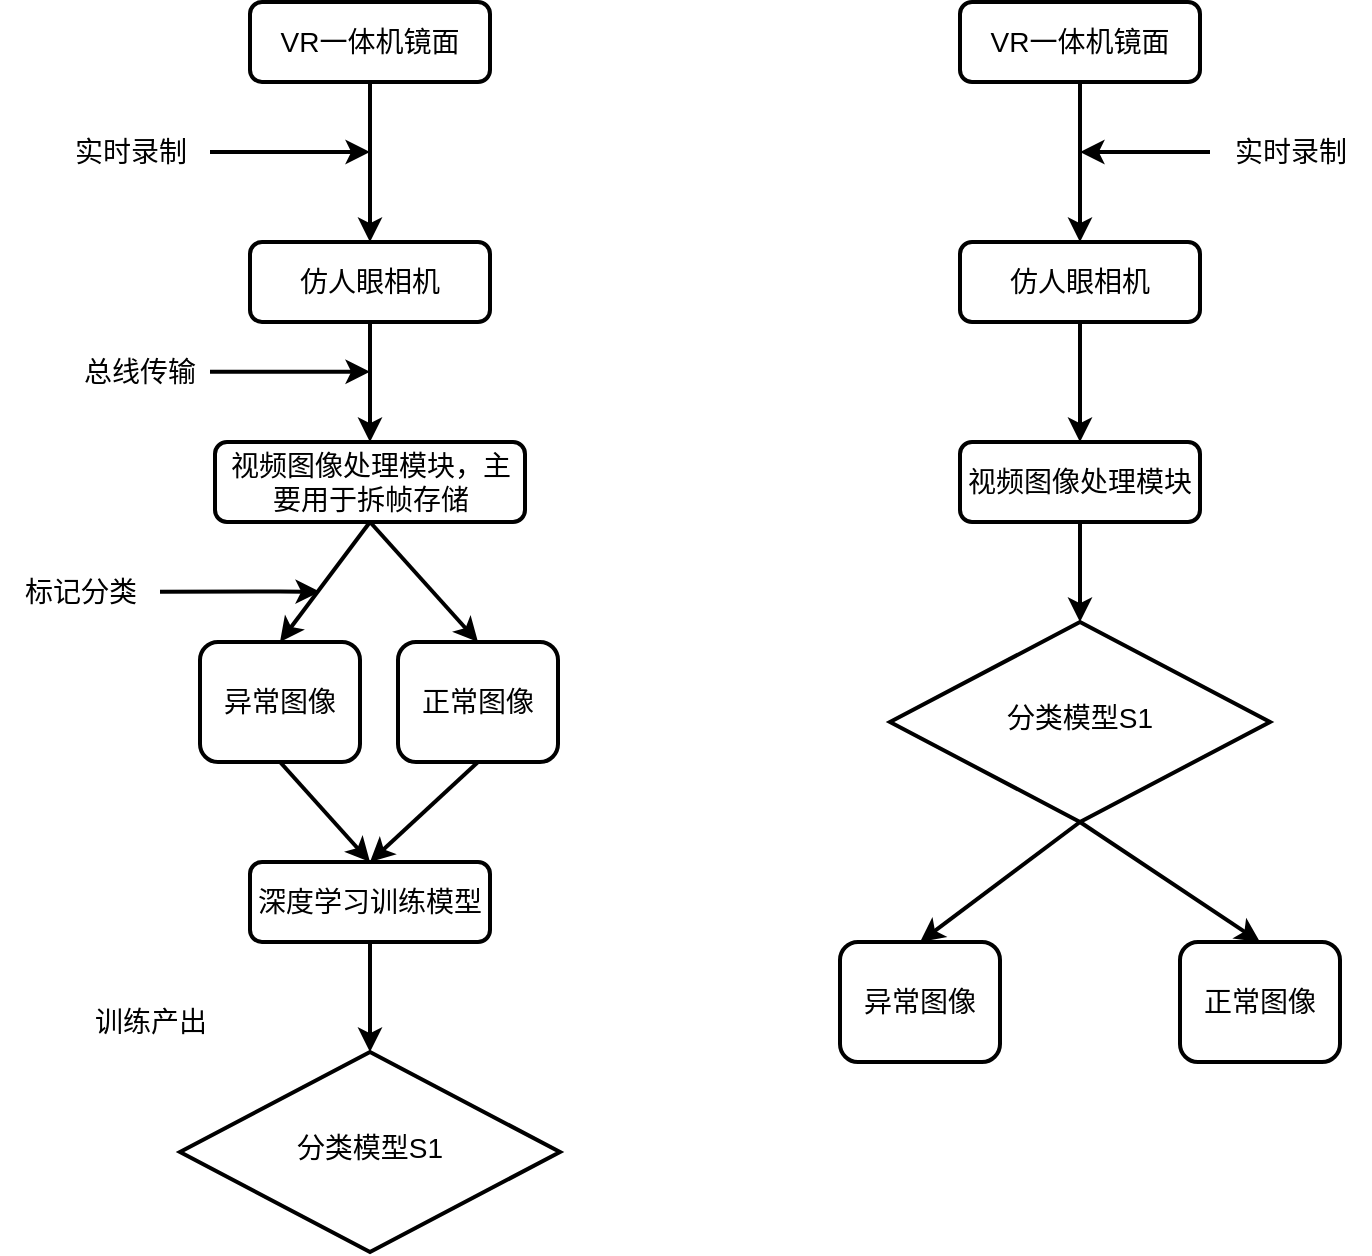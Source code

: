<mxfile version="20.3.1" type="github">
  <diagram id="C5RBs43oDa-KdzZeNtuy" name="Page-1">
    <mxGraphModel dx="1185" dy="635" grid="1" gridSize="10" guides="1" tooltips="1" connect="1" arrows="1" fold="1" page="1" pageScale="1" pageWidth="827" pageHeight="1169" math="0" shadow="0">
      <root>
        <mxCell id="WIyWlLk6GJQsqaUBKTNV-0" />
        <mxCell id="WIyWlLk6GJQsqaUBKTNV-1" parent="WIyWlLk6GJQsqaUBKTNV-0" />
        <mxCell id="7S5ToUFaWnlVdSLbU037-24" value="" style="edgeStyle=orthogonalEdgeStyle;rounded=0;orthogonalLoop=1;jettySize=auto;html=1;strokeWidth=2;fontSize=14;" parent="WIyWlLk6GJQsqaUBKTNV-1" source="WIyWlLk6GJQsqaUBKTNV-3" target="7S5ToUFaWnlVdSLbU037-18" edge="1">
          <mxGeometry relative="1" as="geometry" />
        </mxCell>
        <mxCell id="WIyWlLk6GJQsqaUBKTNV-3" value="&lt;span style=&quot;font-size:10.5pt;mso-bidi-font-size:10.0pt;&lt;br/&gt;font-family:宋体;mso-ascii-font-family:&amp;quot;Times New Roman&amp;quot;;mso-hansi-font-family:&lt;br/&gt;&amp;quot;Times New Roman&amp;quot;;mso-bidi-font-family:&amp;quot;Times New Roman&amp;quot;;mso-font-kerning:1.0pt;&lt;br/&gt;mso-ansi-language:EN-US;mso-fareast-language:ZH-CN;mso-bidi-language:AR-SA&quot;&gt;仿&lt;/span&gt;人眼相机" style="rounded=1;whiteSpace=wrap;html=1;fontSize=14;glass=0;strokeWidth=2;shadow=0;" parent="WIyWlLk6GJQsqaUBKTNV-1" vertex="1">
          <mxGeometry x="175" y="180" width="120" height="40" as="geometry" />
        </mxCell>
        <mxCell id="7S5ToUFaWnlVdSLbU037-30" value="" style="edgeStyle=orthogonalEdgeStyle;rounded=0;orthogonalLoop=1;jettySize=auto;html=1;strokeWidth=2;fontSize=14;" parent="WIyWlLk6GJQsqaUBKTNV-1" source="WIyWlLk6GJQsqaUBKTNV-7" target="7S5ToUFaWnlVdSLbU037-4" edge="1">
          <mxGeometry relative="1" as="geometry" />
        </mxCell>
        <mxCell id="WIyWlLk6GJQsqaUBKTNV-7" value="深度学习训练模型" style="rounded=1;whiteSpace=wrap;html=1;fontSize=14;glass=0;strokeWidth=2;shadow=0;" parent="WIyWlLk6GJQsqaUBKTNV-1" vertex="1">
          <mxGeometry x="175" y="490" width="120" height="40" as="geometry" />
        </mxCell>
        <mxCell id="7S5ToUFaWnlVdSLbU037-1" value="" style="edgeStyle=orthogonalEdgeStyle;rounded=0;orthogonalLoop=1;jettySize=auto;html=1;strokeWidth=2;fontSize=14;" parent="WIyWlLk6GJQsqaUBKTNV-1" source="7S5ToUFaWnlVdSLbU037-0" target="WIyWlLk6GJQsqaUBKTNV-3" edge="1">
          <mxGeometry relative="1" as="geometry" />
        </mxCell>
        <mxCell id="7S5ToUFaWnlVdSLbU037-0" value="VR一体机镜面" style="rounded=1;whiteSpace=wrap;html=1;fontSize=14;glass=0;strokeWidth=2;shadow=0;" parent="WIyWlLk6GJQsqaUBKTNV-1" vertex="1">
          <mxGeometry x="175" y="60" width="120" height="40" as="geometry" />
        </mxCell>
        <mxCell id="7S5ToUFaWnlVdSLbU037-4" value="分类模型S1" style="rhombus;whiteSpace=wrap;html=1;shadow=0;fontFamily=Helvetica;fontSize=14;align=center;strokeWidth=2;spacing=6;spacingTop=-4;" parent="WIyWlLk6GJQsqaUBKTNV-1" vertex="1">
          <mxGeometry x="140" y="585" width="190" height="100" as="geometry" />
        </mxCell>
        <mxCell id="7S5ToUFaWnlVdSLbU037-7" value="" style="edgeStyle=orthogonalEdgeStyle;rounded=0;orthogonalLoop=1;jettySize=auto;html=1;strokeWidth=2;fontSize=14;" parent="WIyWlLk6GJQsqaUBKTNV-1" source="7S5ToUFaWnlVdSLbU037-6" edge="1">
          <mxGeometry relative="1" as="geometry">
            <mxPoint x="235" y="135" as="targetPoint" />
          </mxGeometry>
        </mxCell>
        <mxCell id="7S5ToUFaWnlVdSLbU037-6" value="实时录制" style="text;html=1;align=center;verticalAlign=middle;resizable=0;points=[];autosize=1;strokeColor=none;fillColor=none;strokeWidth=2;fontSize=14;" parent="WIyWlLk6GJQsqaUBKTNV-1" vertex="1">
          <mxGeometry x="75" y="120" width="80" height="30" as="geometry" />
        </mxCell>
        <mxCell id="7S5ToUFaWnlVdSLbU037-35" value="" style="edgeStyle=orthogonalEdgeStyle;rounded=0;orthogonalLoop=1;jettySize=auto;html=1;strokeWidth=2;fontSize=14;" parent="WIyWlLk6GJQsqaUBKTNV-1" source="7S5ToUFaWnlVdSLbU037-8" target="7S5ToUFaWnlVdSLbU037-22" edge="1">
          <mxGeometry relative="1" as="geometry" />
        </mxCell>
        <mxCell id="7S5ToUFaWnlVdSLbU037-8" value="&lt;span style=&quot;font-size:10.5pt;mso-bidi-font-size:10.0pt;&lt;br/&gt;font-family:宋体;mso-ascii-font-family:&amp;quot;Times New Roman&amp;quot;;mso-hansi-font-family:&lt;br/&gt;&amp;quot;Times New Roman&amp;quot;;mso-bidi-font-family:&amp;quot;Times New Roman&amp;quot;;mso-font-kerning:1.0pt;&lt;br/&gt;mso-ansi-language:EN-US;mso-fareast-language:ZH-CN;mso-bidi-language:AR-SA&quot;&gt;仿&lt;/span&gt;人眼相机" style="rounded=1;whiteSpace=wrap;html=1;fontSize=14;glass=0;strokeWidth=2;shadow=0;" parent="WIyWlLk6GJQsqaUBKTNV-1" vertex="1">
          <mxGeometry x="530" y="180" width="120" height="40" as="geometry" />
        </mxCell>
        <mxCell id="7S5ToUFaWnlVdSLbU037-9" value="" style="edgeStyle=orthogonalEdgeStyle;rounded=0;orthogonalLoop=1;jettySize=auto;html=1;strokeWidth=2;fontSize=14;" parent="WIyWlLk6GJQsqaUBKTNV-1" source="7S5ToUFaWnlVdSLbU037-10" target="7S5ToUFaWnlVdSLbU037-8" edge="1">
          <mxGeometry relative="1" as="geometry" />
        </mxCell>
        <mxCell id="7S5ToUFaWnlVdSLbU037-10" value="VR一体机镜面" style="rounded=1;whiteSpace=wrap;html=1;fontSize=14;glass=0;strokeWidth=2;shadow=0;" parent="WIyWlLk6GJQsqaUBKTNV-1" vertex="1">
          <mxGeometry x="530" y="60" width="120" height="40" as="geometry" />
        </mxCell>
        <mxCell id="7S5ToUFaWnlVdSLbU037-11" value="" style="edgeStyle=orthogonalEdgeStyle;rounded=0;orthogonalLoop=1;jettySize=auto;html=1;strokeWidth=2;fontSize=14;" parent="WIyWlLk6GJQsqaUBKTNV-1" source="7S5ToUFaWnlVdSLbU037-12" edge="1">
          <mxGeometry relative="1" as="geometry">
            <mxPoint x="590" y="135" as="targetPoint" />
          </mxGeometry>
        </mxCell>
        <mxCell id="7S5ToUFaWnlVdSLbU037-12" value="实时录制" style="text;html=1;align=center;verticalAlign=middle;resizable=0;points=[];autosize=1;strokeColor=none;fillColor=none;strokeWidth=2;fontSize=14;" parent="WIyWlLk6GJQsqaUBKTNV-1" vertex="1">
          <mxGeometry x="655" y="120" width="80" height="30" as="geometry" />
        </mxCell>
        <mxCell id="7S5ToUFaWnlVdSLbU037-15" value="异常图像" style="rounded=1;whiteSpace=wrap;html=1;fontSize=14;glass=0;strokeWidth=2;shadow=0;" parent="WIyWlLk6GJQsqaUBKTNV-1" vertex="1">
          <mxGeometry x="470" y="530" width="80" height="60" as="geometry" />
        </mxCell>
        <mxCell id="7S5ToUFaWnlVdSLbU037-17" value="正常图像" style="rounded=1;whiteSpace=wrap;html=1;fontSize=14;glass=0;strokeWidth=2;shadow=0;" parent="WIyWlLk6GJQsqaUBKTNV-1" vertex="1">
          <mxGeometry x="640" y="530" width="80" height="60" as="geometry" />
        </mxCell>
        <mxCell id="7S5ToUFaWnlVdSLbU037-18" value="视频图像处理模块，主要用于拆帧存储" style="rounded=1;whiteSpace=wrap;html=1;fontSize=14;glass=0;strokeWidth=2;shadow=0;" parent="WIyWlLk6GJQsqaUBKTNV-1" vertex="1">
          <mxGeometry x="157.5" y="280" width="155" height="40" as="geometry" />
        </mxCell>
        <mxCell id="7S5ToUFaWnlVdSLbU037-19" value="异常图像" style="rounded=1;whiteSpace=wrap;html=1;fontSize=14;glass=0;strokeWidth=2;shadow=0;" parent="WIyWlLk6GJQsqaUBKTNV-1" vertex="1">
          <mxGeometry x="150" y="380" width="80" height="60" as="geometry" />
        </mxCell>
        <mxCell id="7S5ToUFaWnlVdSLbU037-20" value="正常图像" style="rounded=1;whiteSpace=wrap;html=1;fontSize=14;glass=0;strokeWidth=2;shadow=0;" parent="WIyWlLk6GJQsqaUBKTNV-1" vertex="1">
          <mxGeometry x="249" y="380" width="80" height="60" as="geometry" />
        </mxCell>
        <mxCell id="7S5ToUFaWnlVdSLbU037-21" value="分类模型S1" style="rhombus;whiteSpace=wrap;html=1;shadow=0;fontFamily=Helvetica;fontSize=14;align=center;strokeWidth=2;spacing=6;spacingTop=-4;" parent="WIyWlLk6GJQsqaUBKTNV-1" vertex="1">
          <mxGeometry x="495" y="370" width="190" height="100" as="geometry" />
        </mxCell>
        <mxCell id="7S5ToUFaWnlVdSLbU037-36" value="" style="edgeStyle=orthogonalEdgeStyle;rounded=0;orthogonalLoop=1;jettySize=auto;html=1;strokeWidth=2;fontSize=14;" parent="WIyWlLk6GJQsqaUBKTNV-1" source="7S5ToUFaWnlVdSLbU037-22" target="7S5ToUFaWnlVdSLbU037-21" edge="1">
          <mxGeometry relative="1" as="geometry" />
        </mxCell>
        <mxCell id="7S5ToUFaWnlVdSLbU037-22" value="视频图像处理模块" style="rounded=1;whiteSpace=wrap;html=1;fontSize=14;glass=0;strokeWidth=2;shadow=0;" parent="WIyWlLk6GJQsqaUBKTNV-1" vertex="1">
          <mxGeometry x="530" y="280" width="120" height="40" as="geometry" />
        </mxCell>
        <mxCell id="7S5ToUFaWnlVdSLbU037-26" value="" style="endArrow=classic;html=1;rounded=0;exitX=0.5;exitY=1;exitDx=0;exitDy=0;entryX=0.5;entryY=0;entryDx=0;entryDy=0;strokeWidth=2;fontSize=14;" parent="WIyWlLk6GJQsqaUBKTNV-1" source="7S5ToUFaWnlVdSLbU037-18" target="7S5ToUFaWnlVdSLbU037-20" edge="1">
          <mxGeometry width="50" height="50" relative="1" as="geometry">
            <mxPoint x="240" y="330" as="sourcePoint" />
            <mxPoint x="440" y="370" as="targetPoint" />
          </mxGeometry>
        </mxCell>
        <mxCell id="7S5ToUFaWnlVdSLbU037-27" value="" style="endArrow=classic;html=1;rounded=0;exitX=0.5;exitY=1;exitDx=0;exitDy=0;entryX=0.5;entryY=0;entryDx=0;entryDy=0;strokeWidth=2;fontSize=14;" parent="WIyWlLk6GJQsqaUBKTNV-1" source="7S5ToUFaWnlVdSLbU037-18" target="7S5ToUFaWnlVdSLbU037-19" edge="1">
          <mxGeometry width="50" height="50" relative="1" as="geometry">
            <mxPoint x="245" y="330" as="sourcePoint" />
            <mxPoint x="299" y="390" as="targetPoint" />
          </mxGeometry>
        </mxCell>
        <mxCell id="7S5ToUFaWnlVdSLbU037-28" value="" style="endArrow=classic;html=1;rounded=0;exitX=0.5;exitY=1;exitDx=0;exitDy=0;entryX=0.5;entryY=0;entryDx=0;entryDy=0;strokeWidth=2;fontSize=14;" parent="WIyWlLk6GJQsqaUBKTNV-1" source="7S5ToUFaWnlVdSLbU037-19" target="WIyWlLk6GJQsqaUBKTNV-7" edge="1">
          <mxGeometry width="50" height="50" relative="1" as="geometry">
            <mxPoint x="245" y="330" as="sourcePoint" />
            <mxPoint x="200" y="390" as="targetPoint" />
          </mxGeometry>
        </mxCell>
        <mxCell id="7S5ToUFaWnlVdSLbU037-29" value="" style="endArrow=classic;html=1;rounded=0;exitX=0.5;exitY=1;exitDx=0;exitDy=0;entryX=0.5;entryY=0;entryDx=0;entryDy=0;strokeWidth=2;fontSize=14;" parent="WIyWlLk6GJQsqaUBKTNV-1" source="7S5ToUFaWnlVdSLbU037-20" target="WIyWlLk6GJQsqaUBKTNV-7" edge="1">
          <mxGeometry width="50" height="50" relative="1" as="geometry">
            <mxPoint x="200" y="450" as="sourcePoint" />
            <mxPoint x="245" y="500" as="targetPoint" />
          </mxGeometry>
        </mxCell>
        <mxCell id="7S5ToUFaWnlVdSLbU037-31" value="标记分类" style="text;html=1;align=center;verticalAlign=middle;resizable=0;points=[];autosize=1;strokeColor=none;fillColor=none;strokeWidth=2;fontSize=14;" parent="WIyWlLk6GJQsqaUBKTNV-1" vertex="1">
          <mxGeometry x="50" y="340" width="80" height="30" as="geometry" />
        </mxCell>
        <mxCell id="7S5ToUFaWnlVdSLbU037-33" value="训练产出" style="text;html=1;align=center;verticalAlign=middle;resizable=0;points=[];autosize=1;strokeColor=none;fillColor=none;strokeWidth=2;fontSize=14;" parent="WIyWlLk6GJQsqaUBKTNV-1" vertex="1">
          <mxGeometry x="85" y="555" width="80" height="30" as="geometry" />
        </mxCell>
        <mxCell id="7S5ToUFaWnlVdSLbU037-37" value="" style="endArrow=classic;html=1;rounded=0;exitX=0.5;exitY=1;exitDx=0;exitDy=0;entryX=0.5;entryY=0;entryDx=0;entryDy=0;strokeWidth=2;fontSize=14;" parent="WIyWlLk6GJQsqaUBKTNV-1" source="7S5ToUFaWnlVdSLbU037-21" target="7S5ToUFaWnlVdSLbU037-15" edge="1">
          <mxGeometry width="50" height="50" relative="1" as="geometry">
            <mxPoint x="390" y="540" as="sourcePoint" />
            <mxPoint x="440" y="490" as="targetPoint" />
          </mxGeometry>
        </mxCell>
        <mxCell id="7S5ToUFaWnlVdSLbU037-38" value="" style="endArrow=classic;html=1;rounded=0;exitX=0.5;exitY=1;exitDx=0;exitDy=0;entryX=0.5;entryY=0;entryDx=0;entryDy=0;strokeWidth=2;fontSize=14;" parent="WIyWlLk6GJQsqaUBKTNV-1" source="7S5ToUFaWnlVdSLbU037-21" target="7S5ToUFaWnlVdSLbU037-17" edge="1">
          <mxGeometry width="50" height="50" relative="1" as="geometry">
            <mxPoint x="600" y="480" as="sourcePoint" />
            <mxPoint x="520" y="540" as="targetPoint" />
          </mxGeometry>
        </mxCell>
        <mxCell id="6z4Tuc7xeSrhAQ4H4yoB-1" value="总线传输" style="text;html=1;strokeColor=none;fillColor=none;align=center;verticalAlign=middle;whiteSpace=wrap;rounded=0;fontSize=14;" vertex="1" parent="WIyWlLk6GJQsqaUBKTNV-1">
          <mxGeometry x="90" y="230" width="60" height="30" as="geometry" />
        </mxCell>
        <mxCell id="6z4Tuc7xeSrhAQ4H4yoB-4" value="" style="edgeStyle=orthogonalEdgeStyle;rounded=0;orthogonalLoop=1;jettySize=auto;html=1;strokeWidth=2;fontSize=14;" edge="1" parent="WIyWlLk6GJQsqaUBKTNV-1">
          <mxGeometry relative="1" as="geometry">
            <mxPoint x="235" y="244.86" as="targetPoint" />
            <mxPoint x="155" y="244.86" as="sourcePoint" />
            <Array as="points">
              <mxPoint x="215" y="244.86" />
              <mxPoint x="215" y="244.86" />
            </Array>
          </mxGeometry>
        </mxCell>
        <mxCell id="6z4Tuc7xeSrhAQ4H4yoB-6" value="" style="edgeStyle=orthogonalEdgeStyle;rounded=0;orthogonalLoop=1;jettySize=auto;html=1;strokeWidth=2;fontSize=14;" edge="1" parent="WIyWlLk6GJQsqaUBKTNV-1">
          <mxGeometry relative="1" as="geometry">
            <mxPoint x="210" y="354.83" as="targetPoint" />
            <mxPoint x="130" y="354.83" as="sourcePoint" />
            <Array as="points">
              <mxPoint x="190" y="354.83" />
              <mxPoint x="190" y="354.83" />
            </Array>
          </mxGeometry>
        </mxCell>
      </root>
    </mxGraphModel>
  </diagram>
</mxfile>
